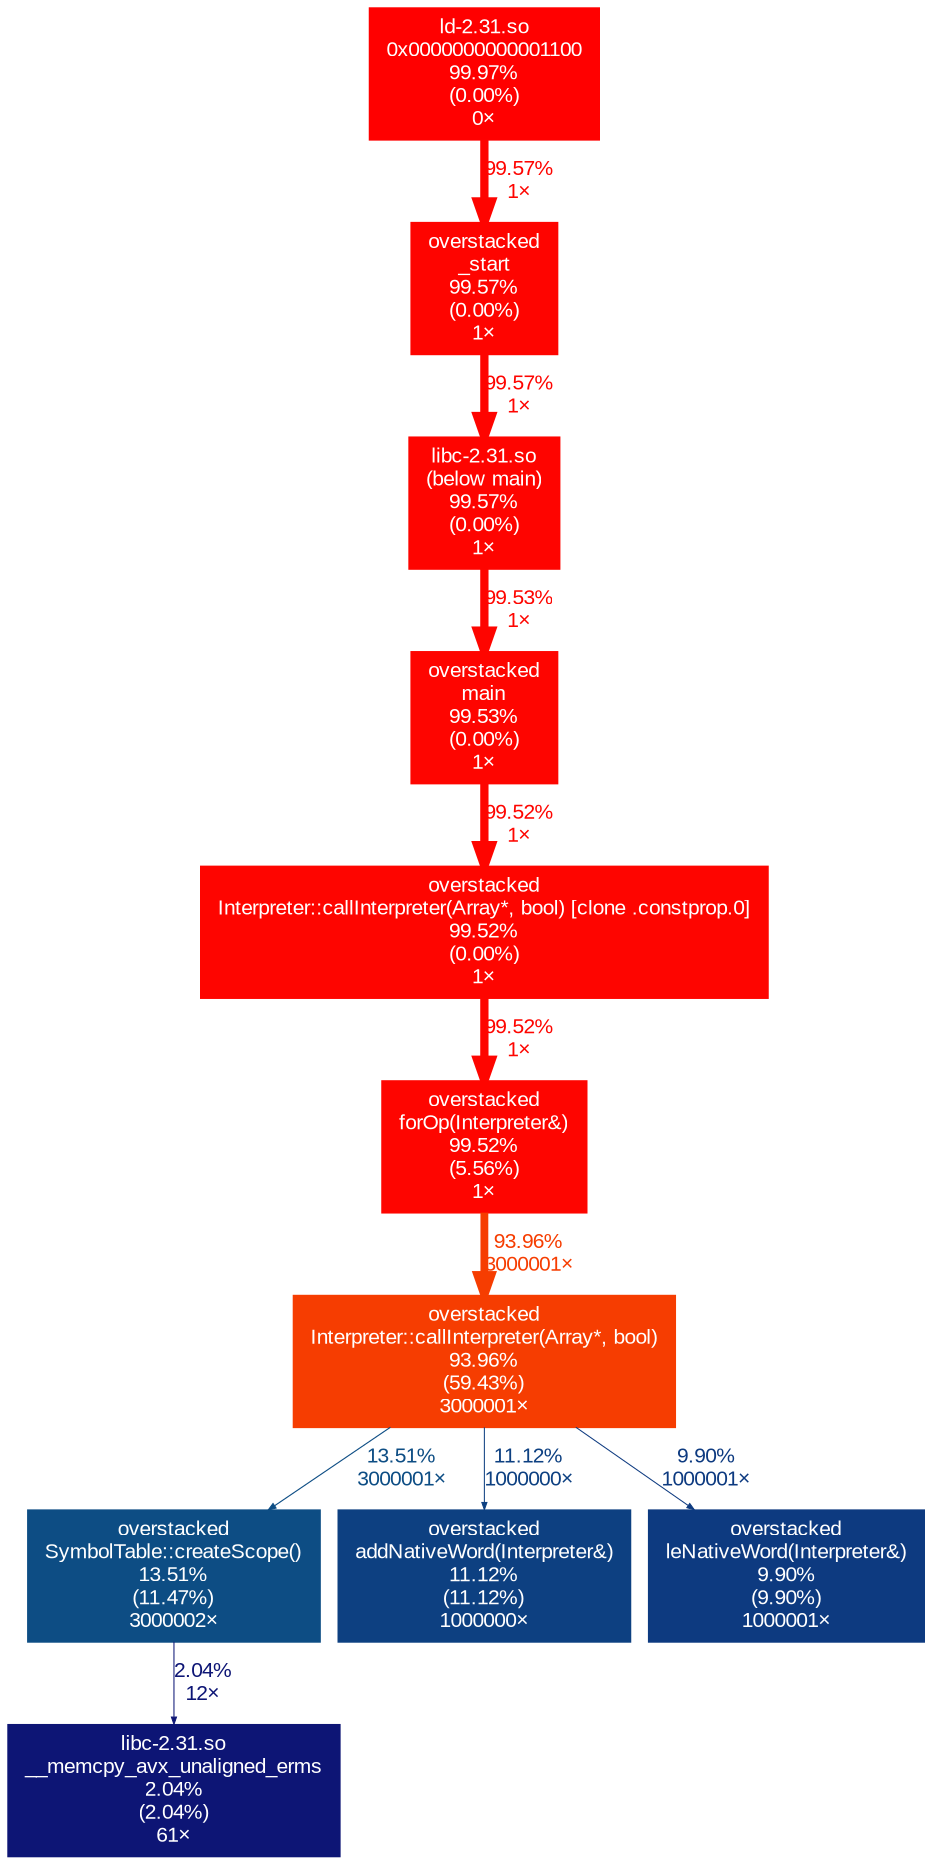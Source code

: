 digraph {
	graph [fontname=Arial, nodesep=0.125, ranksep=0.25];
	node [fontcolor=white, fontname=Arial, height=0, shape=box, style=filled, width=0];
	edge [fontname=Arial];
	"(below main)" [color="#fe0400", fontcolor="#ffffff", fontsize="10.00", label="libc-2.31.so\n(below main)\n99.57%\n(0.00%)\n1×"];
	"(below main)" -> main [arrowsize="1.00", color="#fe0500", fontcolor="#fe0500", fontsize="10.00", label="99.53%\n1×", labeldistance="3.98", penwidth="3.98"];
	"0x0000000000001100" [color="#ff0000", fontcolor="#ffffff", fontsize="10.00", label="ld-2.31.so\n0x0000000000001100\n99.97%\n(0.00%)\n0×"];
	"0x0000000000001100" -> "_start" [arrowsize="1.00", color="#fe0400", fontcolor="#fe0400", fontsize="10.00", label="99.57%\n1×", labeldistance="3.98", penwidth="3.98"];
	"Interpreter::callInterpreter(Array*, bool)" [color="#f63d01", fontcolor="#ffffff", fontsize="10.00", label="overstacked\nInterpreter::callInterpreter(Array*, bool)\n93.96%\n(59.43%)\n3000001×"];
	"Interpreter::callInterpreter(Array*, bool)" -> "SymbolTable::createScope()" [arrowsize="0.37", color="#0d4d84", fontcolor="#0d4d84", fontsize="10.00", label="13.51%\n3000001×", labeldistance="0.54", penwidth="0.54"];
	"Interpreter::callInterpreter(Array*, bool)" -> "addNativeWord(Interpreter&)" [arrowsize="0.35", color="#0d4081", fontcolor="#0d4081", fontsize="10.00", label="11.12%\n1000000×", labeldistance="0.50", penwidth="0.50"];
	"Interpreter::callInterpreter(Array*, bool)" -> "leNativeWord(Interpreter&)" [arrowsize="0.35", color="#0d3a80", fontcolor="#0d3a80", fontsize="10.00", label="9.90%\n1000001×", labeldistance="0.50", penwidth="0.50"];
	"Interpreter::callInterpreter(Array*, bool) [clone .constprop.0]" [color="#fe0500", fontcolor="#ffffff", fontsize="10.00", label="overstacked\nInterpreter::callInterpreter(Array*, bool) [clone .constprop.0]\n99.52%\n(0.00%)\n1×"];
	"Interpreter::callInterpreter(Array*, bool) [clone .constprop.0]" -> "forOp(Interpreter&)" [arrowsize="1.00", color="#fe0500", fontcolor="#fe0500", fontsize="10.00", label="99.52%\n1×", labeldistance="3.98", penwidth="3.98"];
	"SymbolTable::createScope()" [color="#0d4d84", fontcolor="#ffffff", fontsize="10.00", label="overstacked\nSymbolTable::createScope()\n13.51%\n(11.47%)\n3000002×"];
	"SymbolTable::createScope()" -> "__memcpy_avx_unaligned_erms" [arrowsize="0.35", color="#0d1575", fontcolor="#0d1575", fontsize="10.00", label="2.04%\n12×", labeldistance="0.50", penwidth="0.50"];
	"__memcpy_avx_unaligned_erms" [color="#0d1575", fontcolor="#ffffff", fontsize="10.00", label="libc-2.31.so\n__memcpy_avx_unaligned_erms\n2.04%\n(2.04%)\n61×"];
	"_start" [color="#fe0400", fontcolor="#ffffff", fontsize="10.00", label="overstacked\n_start\n99.57%\n(0.00%)\n1×"];
	"_start" -> "(below main)" [arrowsize="1.00", color="#fe0400", fontcolor="#fe0400", fontsize="10.00", label="99.57%\n1×", labeldistance="3.98", penwidth="3.98"];
	"addNativeWord(Interpreter&)" [color="#0d4081", fontcolor="#ffffff", fontsize="10.00", label="overstacked\naddNativeWord(Interpreter&)\n11.12%\n(11.12%)\n1000000×"];
	"forOp(Interpreter&)" [color="#fe0500", fontcolor="#ffffff", fontsize="10.00", label="overstacked\nforOp(Interpreter&)\n99.52%\n(5.56%)\n1×"];
	"forOp(Interpreter&)" -> "Interpreter::callInterpreter(Array*, bool)" [arrowsize="0.97", color="#f63d01", fontcolor="#f63d01", fontsize="10.00", label="93.96%\n3000001×", labeldistance="3.76", penwidth="3.76"];
	"leNativeWord(Interpreter&)" [color="#0d3a80", fontcolor="#ffffff", fontsize="10.00", label="overstacked\nleNativeWord(Interpreter&)\n9.90%\n(9.90%)\n1000001×"];
	main [color="#fe0500", fontcolor="#ffffff", fontsize="10.00", label="overstacked\nmain\n99.53%\n(0.00%)\n1×"];
	main -> "Interpreter::callInterpreter(Array*, bool) [clone .constprop.0]" [arrowsize="1.00", color="#fe0500", fontcolor="#fe0500", fontsize="10.00", label="99.52%\n1×", labeldistance="3.98", penwidth="3.98"];
}
